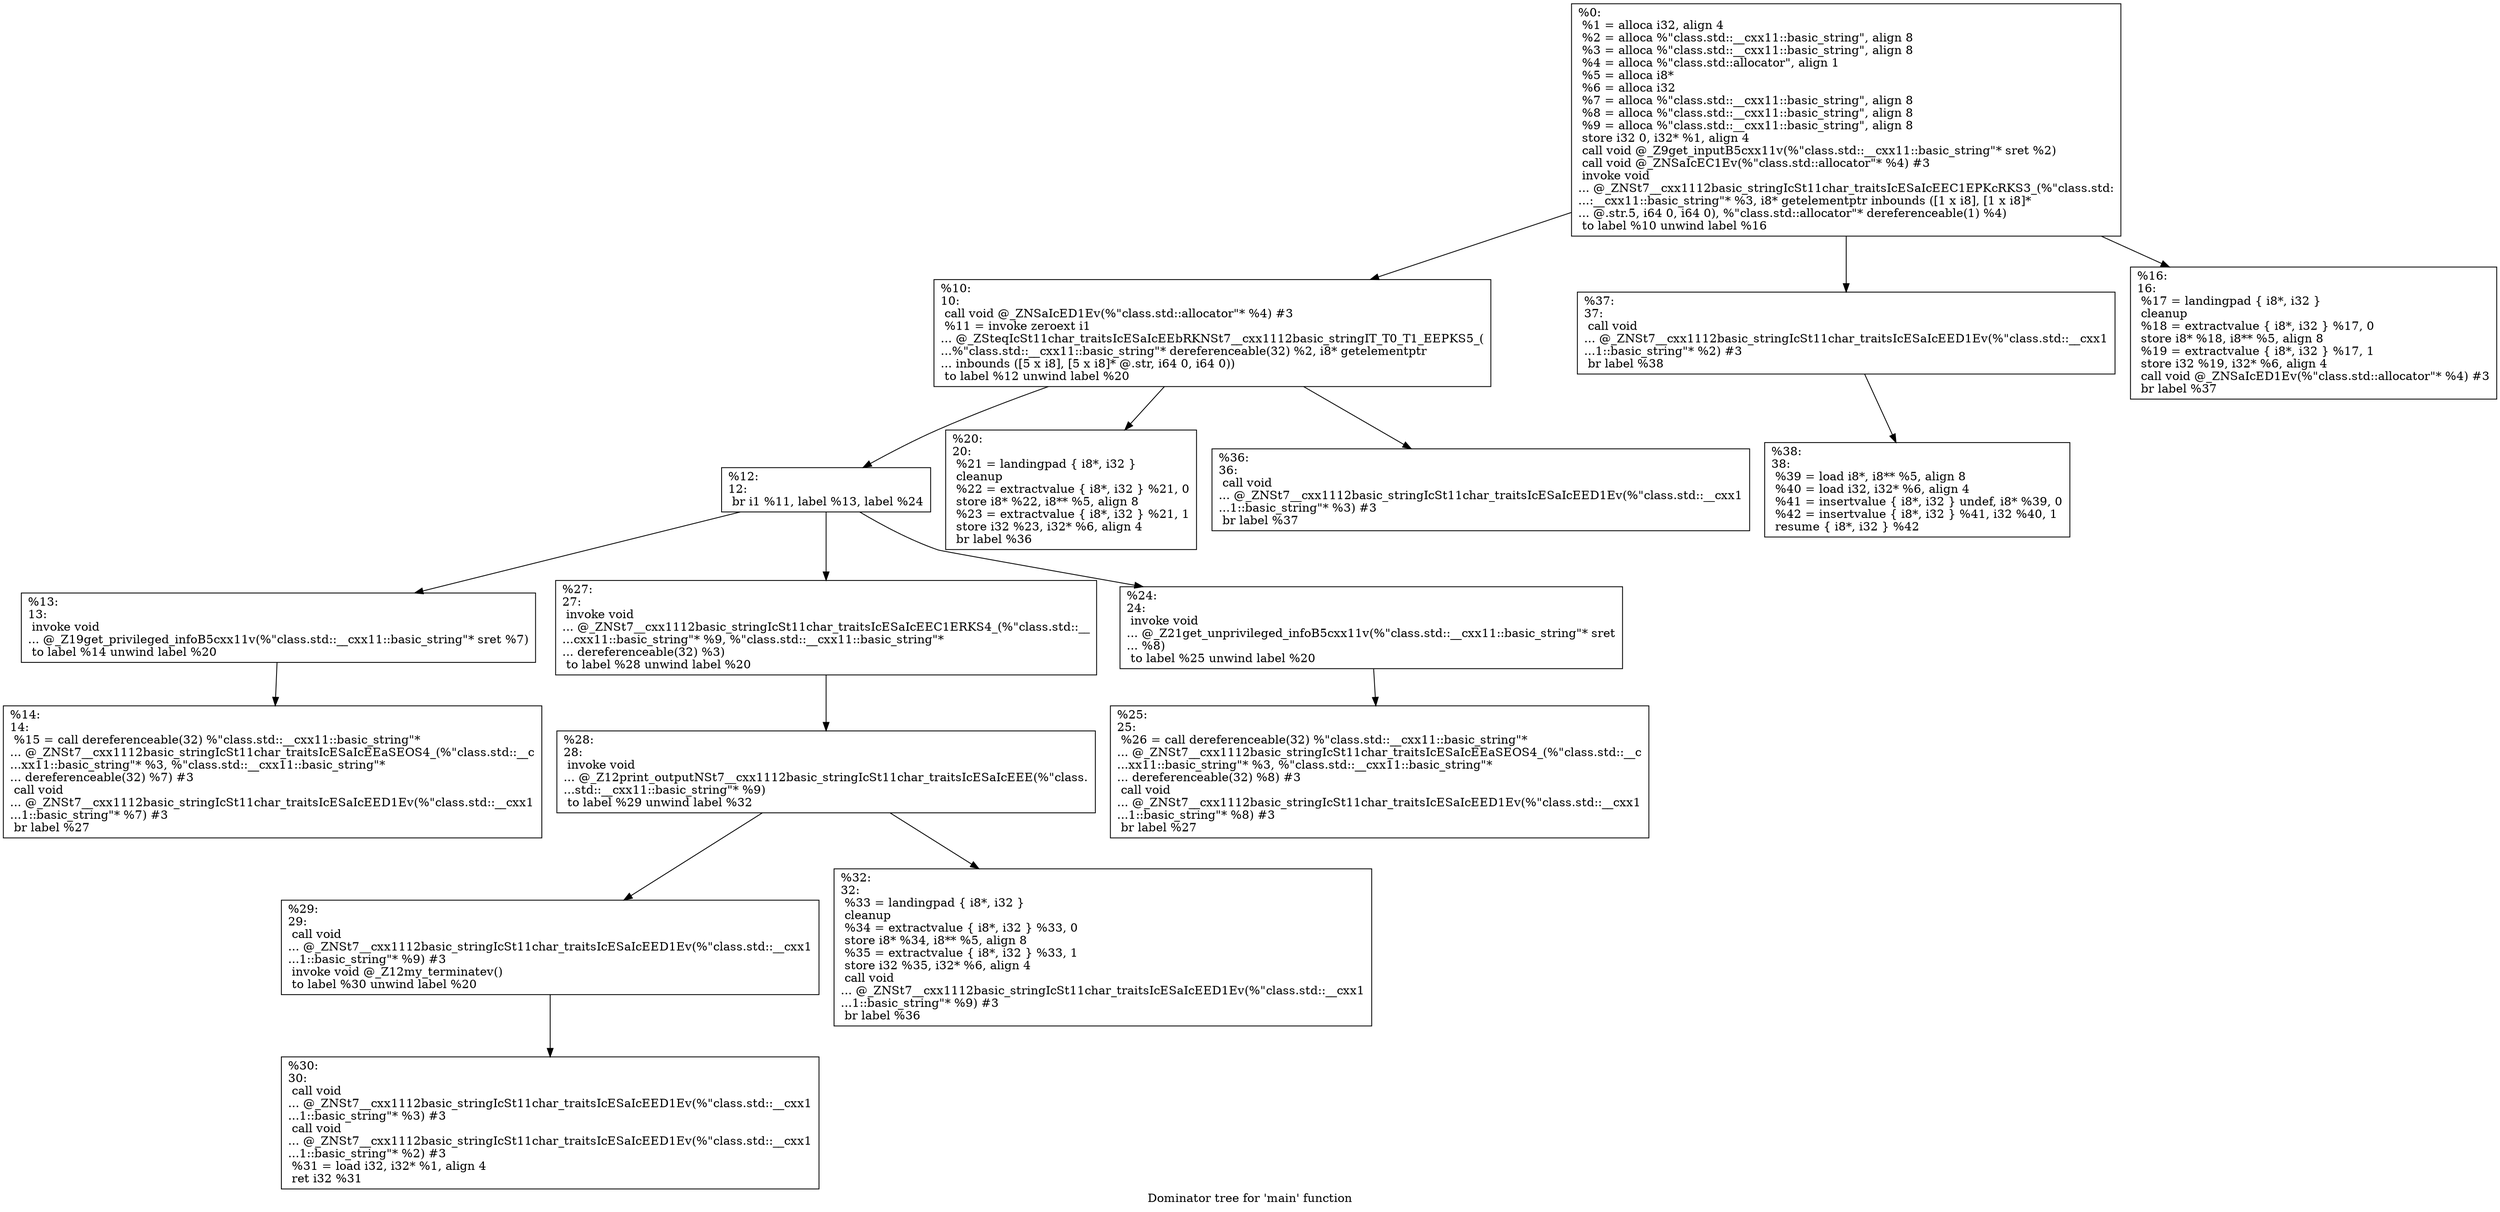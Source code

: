 digraph "Dominator tree for 'main' function" {
	label="Dominator tree for 'main' function";

	Node0xd9fe40 [shape=record,label="{%0:\l  %1 = alloca i32, align 4\l  %2 = alloca %\"class.std::__cxx11::basic_string\", align 8\l  %3 = alloca %\"class.std::__cxx11::basic_string\", align 8\l  %4 = alloca %\"class.std::allocator\", align 1\l  %5 = alloca i8*\l  %6 = alloca i32\l  %7 = alloca %\"class.std::__cxx11::basic_string\", align 8\l  %8 = alloca %\"class.std::__cxx11::basic_string\", align 8\l  %9 = alloca %\"class.std::__cxx11::basic_string\", align 8\l  store i32 0, i32* %1, align 4\l  call void @_Z9get_inputB5cxx11v(%\"class.std::__cxx11::basic_string\"* sret %2)\l  call void @_ZNSaIcEC1Ev(%\"class.std::allocator\"* %4) #3\l  invoke void\l... @_ZNSt7__cxx1112basic_stringIcSt11char_traitsIcESaIcEEC1EPKcRKS3_(%\"class.std:\l...:__cxx11::basic_string\"* %3, i8* getelementptr inbounds ([1 x i8], [1 x i8]*\l... @.str.5, i64 0, i64 0), %\"class.std::allocator\"* dereferenceable(1) %4)\l          to label %10 unwind label %16\l}"];
	Node0xd9fe40 -> Node0xdc6560;
	Node0xd9fe40 -> Node0xda03b0;
	Node0xd9fe40 -> Node0xda0520;
	Node0xdc6560 [shape=record,label="{%10:\l10:                                               \l  call void @_ZNSaIcED1Ev(%\"class.std::allocator\"* %4) #3\l  %11 = invoke zeroext i1\l... @_ZSteqIcSt11char_traitsIcESaIcEEbRKNSt7__cxx1112basic_stringIT_T0_T1_EEPKS5_(\l...%\"class.std::__cxx11::basic_string\"* dereferenceable(32) %2, i8* getelementptr\l... inbounds ([5 x i8], [5 x i8]* @.str, i64 0, i64 0))\l          to label %12 unwind label %20\l}"];
	Node0xdc6560 -> Node0xdcf1b0;
	Node0xdc6560 -> Node0xda0330;
	Node0xdc6560 -> Node0xda0370;
	Node0xdcf1b0 [shape=record,label="{%12:\l12:                                               \l  br i1 %11, label %13, label %24\l}"];
	Node0xdcf1b0 -> Node0xd9fea0;
	Node0xdcf1b0 -> Node0xda1300;
	Node0xdcf1b0 -> Node0xda0470;
	Node0xd9fea0 [shape=record,label="{%13:\l13:                                               \l  invoke void\l... @_Z19get_privileged_infoB5cxx11v(%\"class.std::__cxx11::basic_string\"* sret %7)\l          to label %14 unwind label %20\l}"];
	Node0xd9fea0 -> Node0xd952e0;
	Node0xd952e0 [shape=record,label="{%14:\l14:                                               \l  %15 = call dereferenceable(32) %\"class.std::__cxx11::basic_string\"*\l... @_ZNSt7__cxx1112basic_stringIcSt11char_traitsIcESaIcEEaSEOS4_(%\"class.std::__c\l...xx11::basic_string\"* %3, %\"class.std::__cxx11::basic_string\"*\l... dereferenceable(32) %7) #3\l  call void\l... @_ZNSt7__cxx1112basic_stringIcSt11char_traitsIcESaIcEED1Ev(%\"class.std::__cxx1\l...1::basic_string\"* %7) #3\l  br label %27\l}"];
	Node0xda1300 [shape=record,label="{%27:\l27:                                               \l  invoke void\l... @_ZNSt7__cxx1112basic_stringIcSt11char_traitsIcESaIcEEC1ERKS4_(%\"class.std::__\l...cxx11::basic_string\"* %9, %\"class.std::__cxx11::basic_string\"*\l... dereferenceable(32) %3)\l          to label %28 unwind label %20\l}"];
	Node0xda1300 -> Node0xda1340;
	Node0xda1340 [shape=record,label="{%28:\l28:                                               \l  invoke void\l... @_Z12print_outputNSt7__cxx1112basic_stringIcSt11char_traitsIcESaIcEEE(%\"class.\l...std::__cxx11::basic_string\"* %9)\l          to label %29 unwind label %32\l}"];
	Node0xda1340 -> Node0xd95320;
	Node0xda1340 -> Node0xda0430;
	Node0xd95320 [shape=record,label="{%29:\l29:                                               \l  call void\l... @_ZNSt7__cxx1112basic_stringIcSt11char_traitsIcESaIcEED1Ev(%\"class.std::__cxx1\l...1::basic_string\"* %9) #3\l  invoke void @_Z12my_terminatev()\l          to label %30 unwind label %20\l}"];
	Node0xd95320 -> Node0xda02f0;
	Node0xda02f0 [shape=record,label="{%30:\l30:                                               \l  call void\l... @_ZNSt7__cxx1112basic_stringIcSt11char_traitsIcESaIcEED1Ev(%\"class.std::__cxx1\l...1::basic_string\"* %3) #3\l  call void\l... @_ZNSt7__cxx1112basic_stringIcSt11char_traitsIcESaIcEED1Ev(%\"class.std::__cxx1\l...1::basic_string\"* %2) #3\l  %31 = load i32, i32* %1, align 4\l  ret i32 %31\l}"];
	Node0xda0430 [shape=record,label="{%32:\l32:                                               \l  %33 = landingpad \{ i8*, i32 \}\l          cleanup\l  %34 = extractvalue \{ i8*, i32 \} %33, 0\l  store i8* %34, i8** %5, align 8\l  %35 = extractvalue \{ i8*, i32 \} %33, 1\l  store i32 %35, i32* %6, align 4\l  call void\l... @_ZNSt7__cxx1112basic_stringIcSt11char_traitsIcESaIcEED1Ev(%\"class.std::__cxx1\l...1::basic_string\"* %9) #3\l  br label %36\l}"];
	Node0xda0470 [shape=record,label="{%24:\l24:                                               \l  invoke void\l... @_Z21get_unprivileged_infoB5cxx11v(%\"class.std::__cxx11::basic_string\"* sret\l... %8)\l          to label %25 unwind label %20\l}"];
	Node0xda0470 -> Node0xda04e0;
	Node0xda04e0 [shape=record,label="{%25:\l25:                                               \l  %26 = call dereferenceable(32) %\"class.std::__cxx11::basic_string\"*\l... @_ZNSt7__cxx1112basic_stringIcSt11char_traitsIcESaIcEEaSEOS4_(%\"class.std::__c\l...xx11::basic_string\"* %3, %\"class.std::__cxx11::basic_string\"*\l... dereferenceable(32) %8) #3\l  call void\l... @_ZNSt7__cxx1112basic_stringIcSt11char_traitsIcESaIcEED1Ev(%\"class.std::__cxx1\l...1::basic_string\"* %8) #3\l  br label %27\l}"];
	Node0xda0330 [shape=record,label="{%20:\l20:                                               \l  %21 = landingpad \{ i8*, i32 \}\l          cleanup\l  %22 = extractvalue \{ i8*, i32 \} %21, 0\l  store i8* %22, i8** %5, align 8\l  %23 = extractvalue \{ i8*, i32 \} %21, 1\l  store i32 %23, i32* %6, align 4\l  br label %36\l}"];
	Node0xda0370 [shape=record,label="{%36:\l36:                                               \l  call void\l... @_ZNSt7__cxx1112basic_stringIcSt11char_traitsIcESaIcEED1Ev(%\"class.std::__cxx1\l...1::basic_string\"* %3) #3\l  br label %37\l}"];
	Node0xda03b0 [shape=record,label="{%37:\l37:                                               \l  call void\l... @_ZNSt7__cxx1112basic_stringIcSt11char_traitsIcESaIcEED1Ev(%\"class.std::__cxx1\l...1::basic_string\"* %2) #3\l  br label %38\l}"];
	Node0xda03b0 -> Node0xda03f0;
	Node0xda03f0 [shape=record,label="{%38:\l38:                                               \l  %39 = load i8*, i8** %5, align 8\l  %40 = load i32, i32* %6, align 4\l  %41 = insertvalue \{ i8*, i32 \} undef, i8* %39, 0\l  %42 = insertvalue \{ i8*, i32 \} %41, i32 %40, 1\l  resume \{ i8*, i32 \} %42\l}"];
	Node0xda0520 [shape=record,label="{%16:\l16:                                               \l  %17 = landingpad \{ i8*, i32 \}\l          cleanup\l  %18 = extractvalue \{ i8*, i32 \} %17, 0\l  store i8* %18, i8** %5, align 8\l  %19 = extractvalue \{ i8*, i32 \} %17, 1\l  store i32 %19, i32* %6, align 4\l  call void @_ZNSaIcED1Ev(%\"class.std::allocator\"* %4) #3\l  br label %37\l}"];
}
